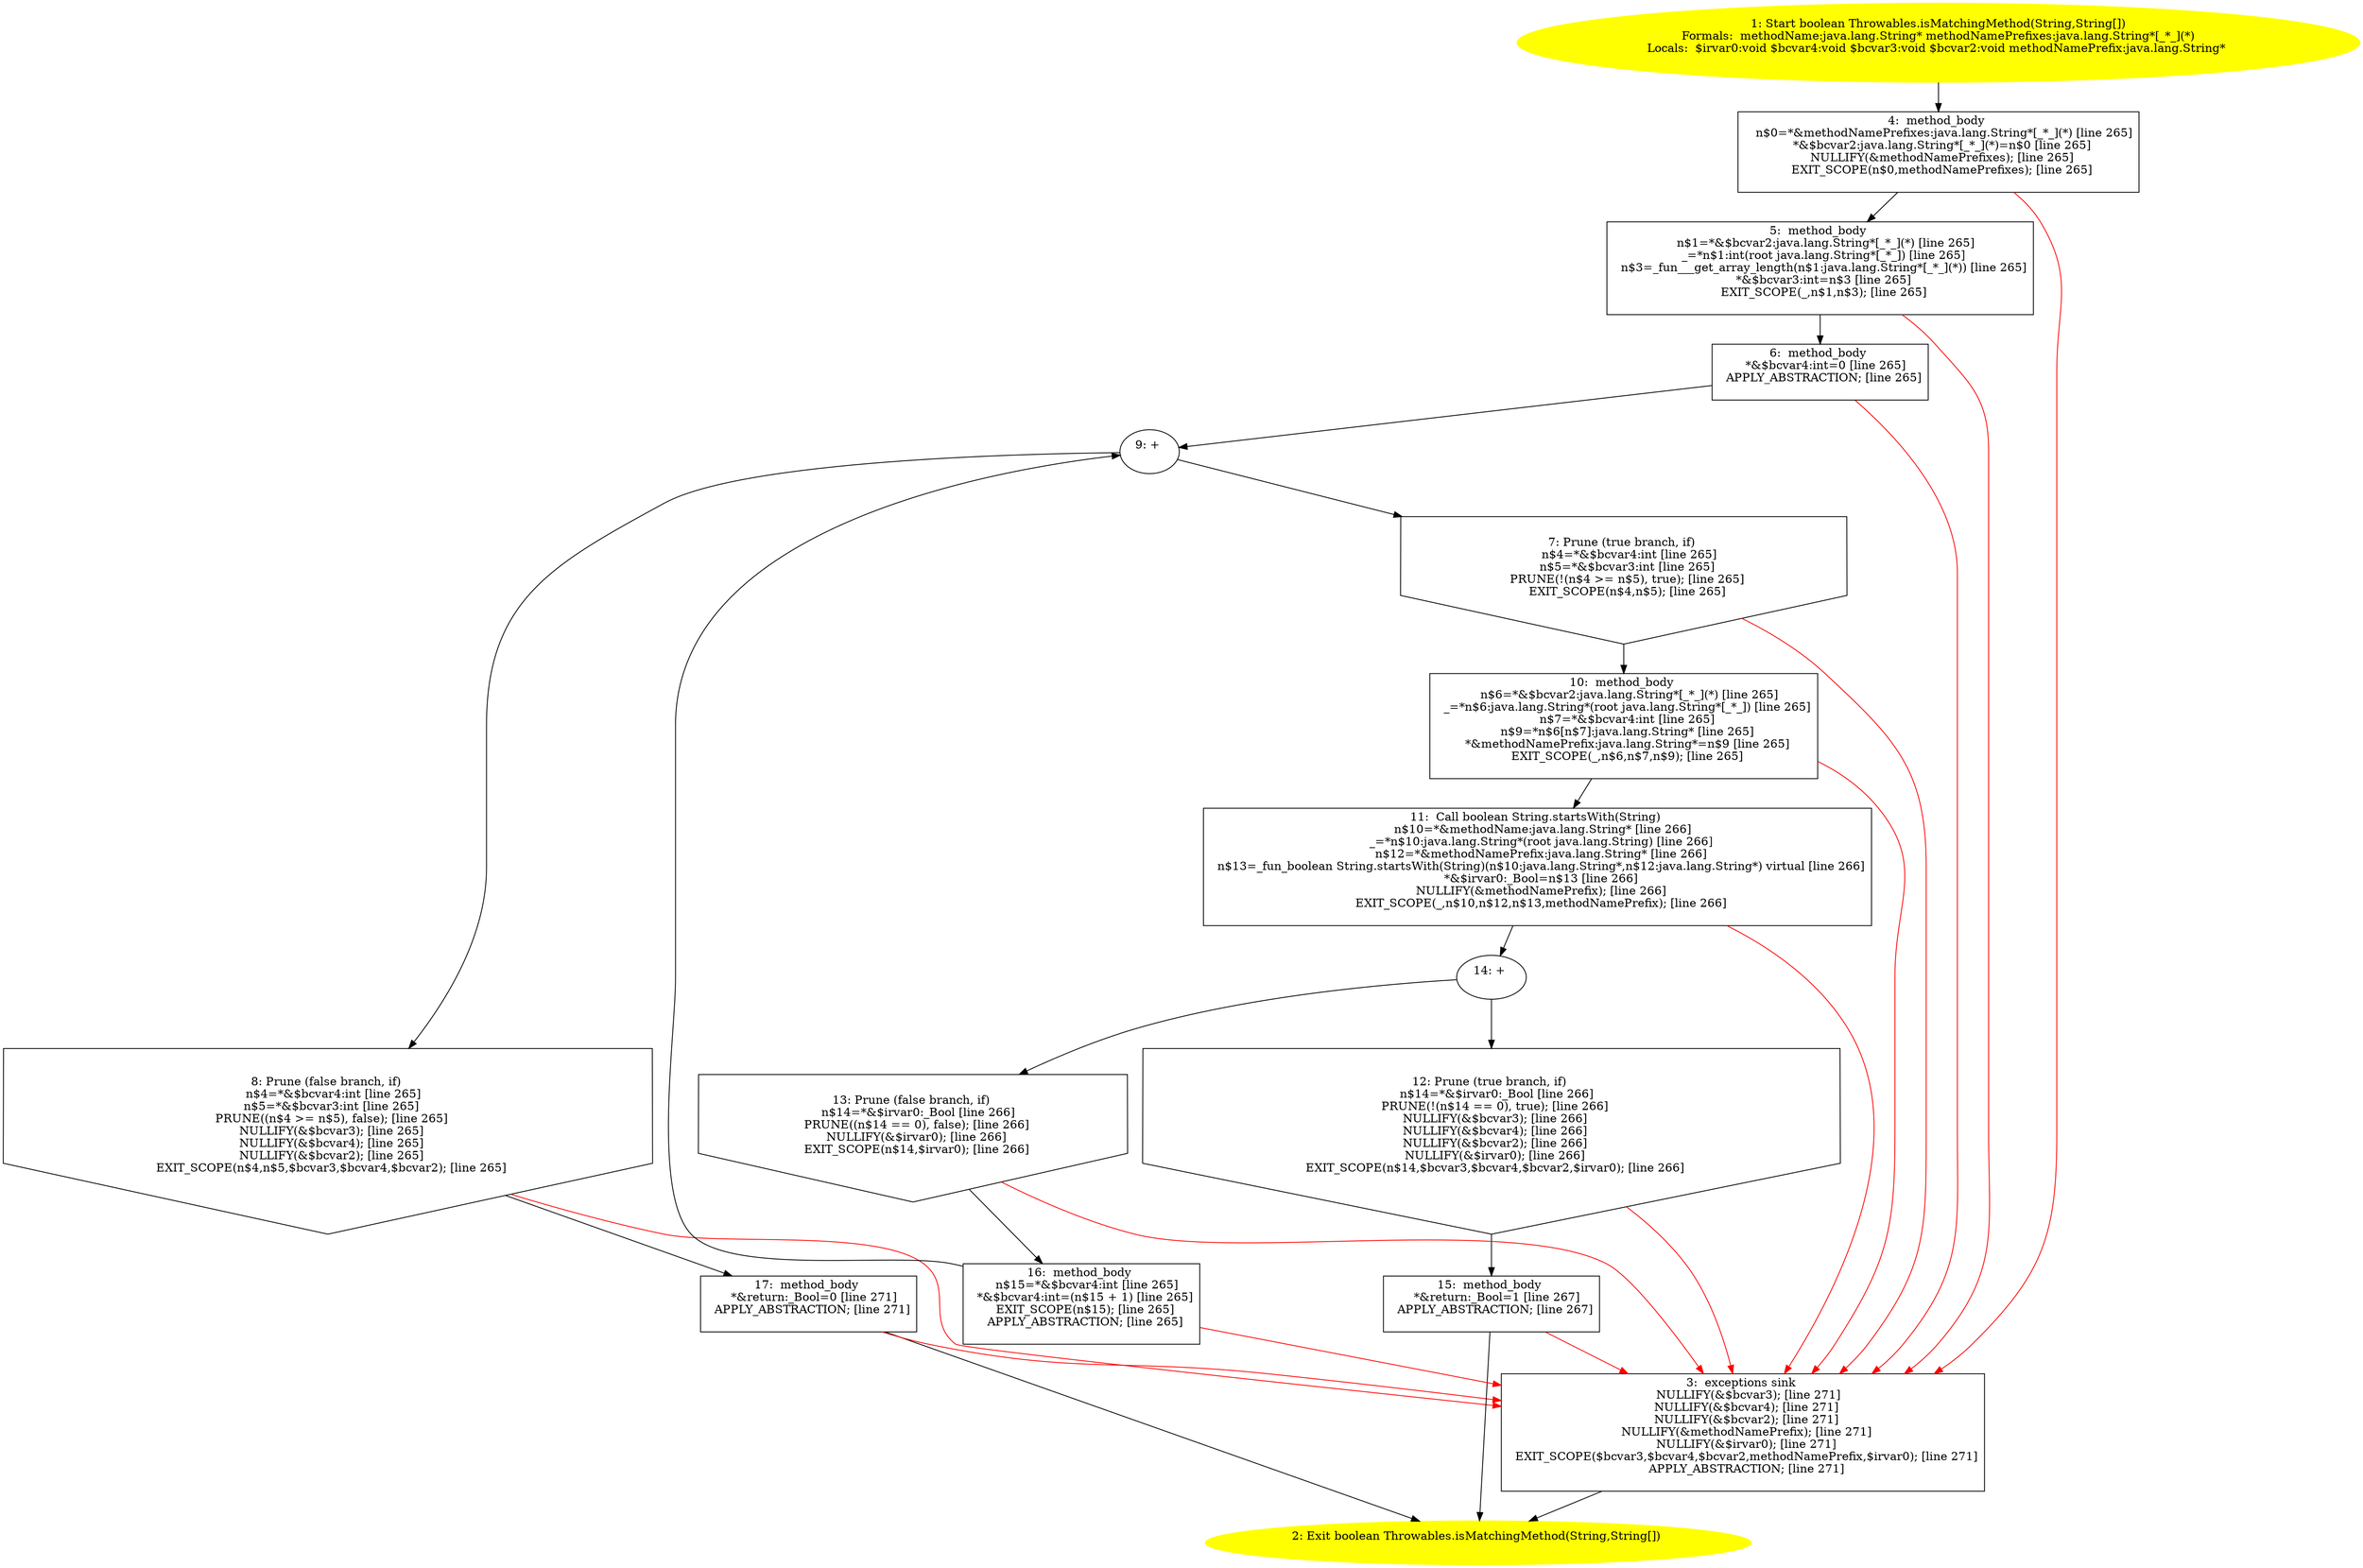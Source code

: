 /* @generated */
digraph cfg {
"org.junit.internal.Throwables.isMatchingMethod(java.lang.String,java.lang.String[]):boolean.9f4deb94a3d525ec36c498179e5dc562_1" [label="1: Start boolean Throwables.isMatchingMethod(String,String[])\nFormals:  methodName:java.lang.String* methodNamePrefixes:java.lang.String*[_*_](*)\nLocals:  $irvar0:void $bcvar4:void $bcvar3:void $bcvar2:void methodNamePrefix:java.lang.String* \n  " color=yellow style=filled]
	

	 "org.junit.internal.Throwables.isMatchingMethod(java.lang.String,java.lang.String[]):boolean.9f4deb94a3d525ec36c498179e5dc562_1" -> "org.junit.internal.Throwables.isMatchingMethod(java.lang.String,java.lang.String[]):boolean.9f4deb94a3d525ec36c498179e5dc562_4" ;
"org.junit.internal.Throwables.isMatchingMethod(java.lang.String,java.lang.String[]):boolean.9f4deb94a3d525ec36c498179e5dc562_2" [label="2: Exit boolean Throwables.isMatchingMethod(String,String[]) \n  " color=yellow style=filled]
	

"org.junit.internal.Throwables.isMatchingMethod(java.lang.String,java.lang.String[]):boolean.9f4deb94a3d525ec36c498179e5dc562_3" [label="3:  exceptions sink \n   NULLIFY(&$bcvar3); [line 271]\n  NULLIFY(&$bcvar4); [line 271]\n  NULLIFY(&$bcvar2); [line 271]\n  NULLIFY(&methodNamePrefix); [line 271]\n  NULLIFY(&$irvar0); [line 271]\n  EXIT_SCOPE($bcvar3,$bcvar4,$bcvar2,methodNamePrefix,$irvar0); [line 271]\n  APPLY_ABSTRACTION; [line 271]\n " shape="box"]
	

	 "org.junit.internal.Throwables.isMatchingMethod(java.lang.String,java.lang.String[]):boolean.9f4deb94a3d525ec36c498179e5dc562_3" -> "org.junit.internal.Throwables.isMatchingMethod(java.lang.String,java.lang.String[]):boolean.9f4deb94a3d525ec36c498179e5dc562_2" ;
"org.junit.internal.Throwables.isMatchingMethod(java.lang.String,java.lang.String[]):boolean.9f4deb94a3d525ec36c498179e5dc562_4" [label="4:  method_body \n   n$0=*&methodNamePrefixes:java.lang.String*[_*_](*) [line 265]\n  *&$bcvar2:java.lang.String*[_*_](*)=n$0 [line 265]\n  NULLIFY(&methodNamePrefixes); [line 265]\n  EXIT_SCOPE(n$0,methodNamePrefixes); [line 265]\n " shape="box"]
	

	 "org.junit.internal.Throwables.isMatchingMethod(java.lang.String,java.lang.String[]):boolean.9f4deb94a3d525ec36c498179e5dc562_4" -> "org.junit.internal.Throwables.isMatchingMethod(java.lang.String,java.lang.String[]):boolean.9f4deb94a3d525ec36c498179e5dc562_5" ;
	 "org.junit.internal.Throwables.isMatchingMethod(java.lang.String,java.lang.String[]):boolean.9f4deb94a3d525ec36c498179e5dc562_4" -> "org.junit.internal.Throwables.isMatchingMethod(java.lang.String,java.lang.String[]):boolean.9f4deb94a3d525ec36c498179e5dc562_3" [color="red" ];
"org.junit.internal.Throwables.isMatchingMethod(java.lang.String,java.lang.String[]):boolean.9f4deb94a3d525ec36c498179e5dc562_5" [label="5:  method_body \n   n$1=*&$bcvar2:java.lang.String*[_*_](*) [line 265]\n  _=*n$1:int(root java.lang.String*[_*_]) [line 265]\n  n$3=_fun___get_array_length(n$1:java.lang.String*[_*_](*)) [line 265]\n  *&$bcvar3:int=n$3 [line 265]\n  EXIT_SCOPE(_,n$1,n$3); [line 265]\n " shape="box"]
	

	 "org.junit.internal.Throwables.isMatchingMethod(java.lang.String,java.lang.String[]):boolean.9f4deb94a3d525ec36c498179e5dc562_5" -> "org.junit.internal.Throwables.isMatchingMethod(java.lang.String,java.lang.String[]):boolean.9f4deb94a3d525ec36c498179e5dc562_6" ;
	 "org.junit.internal.Throwables.isMatchingMethod(java.lang.String,java.lang.String[]):boolean.9f4deb94a3d525ec36c498179e5dc562_5" -> "org.junit.internal.Throwables.isMatchingMethod(java.lang.String,java.lang.String[]):boolean.9f4deb94a3d525ec36c498179e5dc562_3" [color="red" ];
"org.junit.internal.Throwables.isMatchingMethod(java.lang.String,java.lang.String[]):boolean.9f4deb94a3d525ec36c498179e5dc562_6" [label="6:  method_body \n   *&$bcvar4:int=0 [line 265]\n  APPLY_ABSTRACTION; [line 265]\n " shape="box"]
	

	 "org.junit.internal.Throwables.isMatchingMethod(java.lang.String,java.lang.String[]):boolean.9f4deb94a3d525ec36c498179e5dc562_6" -> "org.junit.internal.Throwables.isMatchingMethod(java.lang.String,java.lang.String[]):boolean.9f4deb94a3d525ec36c498179e5dc562_9" ;
	 "org.junit.internal.Throwables.isMatchingMethod(java.lang.String,java.lang.String[]):boolean.9f4deb94a3d525ec36c498179e5dc562_6" -> "org.junit.internal.Throwables.isMatchingMethod(java.lang.String,java.lang.String[]):boolean.9f4deb94a3d525ec36c498179e5dc562_3" [color="red" ];
"org.junit.internal.Throwables.isMatchingMethod(java.lang.String,java.lang.String[]):boolean.9f4deb94a3d525ec36c498179e5dc562_7" [label="7: Prune (true branch, if) \n   n$4=*&$bcvar4:int [line 265]\n  n$5=*&$bcvar3:int [line 265]\n  PRUNE(!(n$4 >= n$5), true); [line 265]\n  EXIT_SCOPE(n$4,n$5); [line 265]\n " shape="invhouse"]
	

	 "org.junit.internal.Throwables.isMatchingMethod(java.lang.String,java.lang.String[]):boolean.9f4deb94a3d525ec36c498179e5dc562_7" -> "org.junit.internal.Throwables.isMatchingMethod(java.lang.String,java.lang.String[]):boolean.9f4deb94a3d525ec36c498179e5dc562_10" ;
	 "org.junit.internal.Throwables.isMatchingMethod(java.lang.String,java.lang.String[]):boolean.9f4deb94a3d525ec36c498179e5dc562_7" -> "org.junit.internal.Throwables.isMatchingMethod(java.lang.String,java.lang.String[]):boolean.9f4deb94a3d525ec36c498179e5dc562_3" [color="red" ];
"org.junit.internal.Throwables.isMatchingMethod(java.lang.String,java.lang.String[]):boolean.9f4deb94a3d525ec36c498179e5dc562_8" [label="8: Prune (false branch, if) \n   n$4=*&$bcvar4:int [line 265]\n  n$5=*&$bcvar3:int [line 265]\n  PRUNE((n$4 >= n$5), false); [line 265]\n  NULLIFY(&$bcvar3); [line 265]\n  NULLIFY(&$bcvar4); [line 265]\n  NULLIFY(&$bcvar2); [line 265]\n  EXIT_SCOPE(n$4,n$5,$bcvar3,$bcvar4,$bcvar2); [line 265]\n " shape="invhouse"]
	

	 "org.junit.internal.Throwables.isMatchingMethod(java.lang.String,java.lang.String[]):boolean.9f4deb94a3d525ec36c498179e5dc562_8" -> "org.junit.internal.Throwables.isMatchingMethod(java.lang.String,java.lang.String[]):boolean.9f4deb94a3d525ec36c498179e5dc562_17" ;
	 "org.junit.internal.Throwables.isMatchingMethod(java.lang.String,java.lang.String[]):boolean.9f4deb94a3d525ec36c498179e5dc562_8" -> "org.junit.internal.Throwables.isMatchingMethod(java.lang.String,java.lang.String[]):boolean.9f4deb94a3d525ec36c498179e5dc562_3" [color="red" ];
"org.junit.internal.Throwables.isMatchingMethod(java.lang.String,java.lang.String[]):boolean.9f4deb94a3d525ec36c498179e5dc562_9" [label="9: + \n  " ]
	

	 "org.junit.internal.Throwables.isMatchingMethod(java.lang.String,java.lang.String[]):boolean.9f4deb94a3d525ec36c498179e5dc562_9" -> "org.junit.internal.Throwables.isMatchingMethod(java.lang.String,java.lang.String[]):boolean.9f4deb94a3d525ec36c498179e5dc562_7" ;
	 "org.junit.internal.Throwables.isMatchingMethod(java.lang.String,java.lang.String[]):boolean.9f4deb94a3d525ec36c498179e5dc562_9" -> "org.junit.internal.Throwables.isMatchingMethod(java.lang.String,java.lang.String[]):boolean.9f4deb94a3d525ec36c498179e5dc562_8" ;
"org.junit.internal.Throwables.isMatchingMethod(java.lang.String,java.lang.String[]):boolean.9f4deb94a3d525ec36c498179e5dc562_10" [label="10:  method_body \n   n$6=*&$bcvar2:java.lang.String*[_*_](*) [line 265]\n  _=*n$6:java.lang.String*(root java.lang.String*[_*_]) [line 265]\n  n$7=*&$bcvar4:int [line 265]\n  n$9=*n$6[n$7]:java.lang.String* [line 265]\n  *&methodNamePrefix:java.lang.String*=n$9 [line 265]\n  EXIT_SCOPE(_,n$6,n$7,n$9); [line 265]\n " shape="box"]
	

	 "org.junit.internal.Throwables.isMatchingMethod(java.lang.String,java.lang.String[]):boolean.9f4deb94a3d525ec36c498179e5dc562_10" -> "org.junit.internal.Throwables.isMatchingMethod(java.lang.String,java.lang.String[]):boolean.9f4deb94a3d525ec36c498179e5dc562_11" ;
	 "org.junit.internal.Throwables.isMatchingMethod(java.lang.String,java.lang.String[]):boolean.9f4deb94a3d525ec36c498179e5dc562_10" -> "org.junit.internal.Throwables.isMatchingMethod(java.lang.String,java.lang.String[]):boolean.9f4deb94a3d525ec36c498179e5dc562_3" [color="red" ];
"org.junit.internal.Throwables.isMatchingMethod(java.lang.String,java.lang.String[]):boolean.9f4deb94a3d525ec36c498179e5dc562_11" [label="11:  Call boolean String.startsWith(String) \n   n$10=*&methodName:java.lang.String* [line 266]\n  _=*n$10:java.lang.String*(root java.lang.String) [line 266]\n  n$12=*&methodNamePrefix:java.lang.String* [line 266]\n  n$13=_fun_boolean String.startsWith(String)(n$10:java.lang.String*,n$12:java.lang.String*) virtual [line 266]\n  *&$irvar0:_Bool=n$13 [line 266]\n  NULLIFY(&methodNamePrefix); [line 266]\n  EXIT_SCOPE(_,n$10,n$12,n$13,methodNamePrefix); [line 266]\n " shape="box"]
	

	 "org.junit.internal.Throwables.isMatchingMethod(java.lang.String,java.lang.String[]):boolean.9f4deb94a3d525ec36c498179e5dc562_11" -> "org.junit.internal.Throwables.isMatchingMethod(java.lang.String,java.lang.String[]):boolean.9f4deb94a3d525ec36c498179e5dc562_14" ;
	 "org.junit.internal.Throwables.isMatchingMethod(java.lang.String,java.lang.String[]):boolean.9f4deb94a3d525ec36c498179e5dc562_11" -> "org.junit.internal.Throwables.isMatchingMethod(java.lang.String,java.lang.String[]):boolean.9f4deb94a3d525ec36c498179e5dc562_3" [color="red" ];
"org.junit.internal.Throwables.isMatchingMethod(java.lang.String,java.lang.String[]):boolean.9f4deb94a3d525ec36c498179e5dc562_12" [label="12: Prune (true branch, if) \n   n$14=*&$irvar0:_Bool [line 266]\n  PRUNE(!(n$14 == 0), true); [line 266]\n  NULLIFY(&$bcvar3); [line 266]\n  NULLIFY(&$bcvar4); [line 266]\n  NULLIFY(&$bcvar2); [line 266]\n  NULLIFY(&$irvar0); [line 266]\n  EXIT_SCOPE(n$14,$bcvar3,$bcvar4,$bcvar2,$irvar0); [line 266]\n " shape="invhouse"]
	

	 "org.junit.internal.Throwables.isMatchingMethod(java.lang.String,java.lang.String[]):boolean.9f4deb94a3d525ec36c498179e5dc562_12" -> "org.junit.internal.Throwables.isMatchingMethod(java.lang.String,java.lang.String[]):boolean.9f4deb94a3d525ec36c498179e5dc562_15" ;
	 "org.junit.internal.Throwables.isMatchingMethod(java.lang.String,java.lang.String[]):boolean.9f4deb94a3d525ec36c498179e5dc562_12" -> "org.junit.internal.Throwables.isMatchingMethod(java.lang.String,java.lang.String[]):boolean.9f4deb94a3d525ec36c498179e5dc562_3" [color="red" ];
"org.junit.internal.Throwables.isMatchingMethod(java.lang.String,java.lang.String[]):boolean.9f4deb94a3d525ec36c498179e5dc562_13" [label="13: Prune (false branch, if) \n   n$14=*&$irvar0:_Bool [line 266]\n  PRUNE((n$14 == 0), false); [line 266]\n  NULLIFY(&$irvar0); [line 266]\n  EXIT_SCOPE(n$14,$irvar0); [line 266]\n " shape="invhouse"]
	

	 "org.junit.internal.Throwables.isMatchingMethod(java.lang.String,java.lang.String[]):boolean.9f4deb94a3d525ec36c498179e5dc562_13" -> "org.junit.internal.Throwables.isMatchingMethod(java.lang.String,java.lang.String[]):boolean.9f4deb94a3d525ec36c498179e5dc562_16" ;
	 "org.junit.internal.Throwables.isMatchingMethod(java.lang.String,java.lang.String[]):boolean.9f4deb94a3d525ec36c498179e5dc562_13" -> "org.junit.internal.Throwables.isMatchingMethod(java.lang.String,java.lang.String[]):boolean.9f4deb94a3d525ec36c498179e5dc562_3" [color="red" ];
"org.junit.internal.Throwables.isMatchingMethod(java.lang.String,java.lang.String[]):boolean.9f4deb94a3d525ec36c498179e5dc562_14" [label="14: + \n  " ]
	

	 "org.junit.internal.Throwables.isMatchingMethod(java.lang.String,java.lang.String[]):boolean.9f4deb94a3d525ec36c498179e5dc562_14" -> "org.junit.internal.Throwables.isMatchingMethod(java.lang.String,java.lang.String[]):boolean.9f4deb94a3d525ec36c498179e5dc562_12" ;
	 "org.junit.internal.Throwables.isMatchingMethod(java.lang.String,java.lang.String[]):boolean.9f4deb94a3d525ec36c498179e5dc562_14" -> "org.junit.internal.Throwables.isMatchingMethod(java.lang.String,java.lang.String[]):boolean.9f4deb94a3d525ec36c498179e5dc562_13" ;
"org.junit.internal.Throwables.isMatchingMethod(java.lang.String,java.lang.String[]):boolean.9f4deb94a3d525ec36c498179e5dc562_15" [label="15:  method_body \n   *&return:_Bool=1 [line 267]\n  APPLY_ABSTRACTION; [line 267]\n " shape="box"]
	

	 "org.junit.internal.Throwables.isMatchingMethod(java.lang.String,java.lang.String[]):boolean.9f4deb94a3d525ec36c498179e5dc562_15" -> "org.junit.internal.Throwables.isMatchingMethod(java.lang.String,java.lang.String[]):boolean.9f4deb94a3d525ec36c498179e5dc562_2" ;
	 "org.junit.internal.Throwables.isMatchingMethod(java.lang.String,java.lang.String[]):boolean.9f4deb94a3d525ec36c498179e5dc562_15" -> "org.junit.internal.Throwables.isMatchingMethod(java.lang.String,java.lang.String[]):boolean.9f4deb94a3d525ec36c498179e5dc562_3" [color="red" ];
"org.junit.internal.Throwables.isMatchingMethod(java.lang.String,java.lang.String[]):boolean.9f4deb94a3d525ec36c498179e5dc562_16" [label="16:  method_body \n   n$15=*&$bcvar4:int [line 265]\n  *&$bcvar4:int=(n$15 + 1) [line 265]\n  EXIT_SCOPE(n$15); [line 265]\n  APPLY_ABSTRACTION; [line 265]\n " shape="box"]
	

	 "org.junit.internal.Throwables.isMatchingMethod(java.lang.String,java.lang.String[]):boolean.9f4deb94a3d525ec36c498179e5dc562_16" -> "org.junit.internal.Throwables.isMatchingMethod(java.lang.String,java.lang.String[]):boolean.9f4deb94a3d525ec36c498179e5dc562_9" ;
	 "org.junit.internal.Throwables.isMatchingMethod(java.lang.String,java.lang.String[]):boolean.9f4deb94a3d525ec36c498179e5dc562_16" -> "org.junit.internal.Throwables.isMatchingMethod(java.lang.String,java.lang.String[]):boolean.9f4deb94a3d525ec36c498179e5dc562_3" [color="red" ];
"org.junit.internal.Throwables.isMatchingMethod(java.lang.String,java.lang.String[]):boolean.9f4deb94a3d525ec36c498179e5dc562_17" [label="17:  method_body \n   *&return:_Bool=0 [line 271]\n  APPLY_ABSTRACTION; [line 271]\n " shape="box"]
	

	 "org.junit.internal.Throwables.isMatchingMethod(java.lang.String,java.lang.String[]):boolean.9f4deb94a3d525ec36c498179e5dc562_17" -> "org.junit.internal.Throwables.isMatchingMethod(java.lang.String,java.lang.String[]):boolean.9f4deb94a3d525ec36c498179e5dc562_2" ;
	 "org.junit.internal.Throwables.isMatchingMethod(java.lang.String,java.lang.String[]):boolean.9f4deb94a3d525ec36c498179e5dc562_17" -> "org.junit.internal.Throwables.isMatchingMethod(java.lang.String,java.lang.String[]):boolean.9f4deb94a3d525ec36c498179e5dc562_3" [color="red" ];
}
